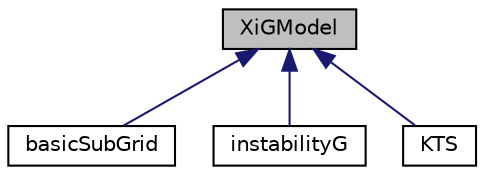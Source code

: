 digraph "XiGModel"
{
  bgcolor="transparent";
  edge [fontname="Helvetica",fontsize="10",labelfontname="Helvetica",labelfontsize="10"];
  node [fontname="Helvetica",fontsize="10",shape=record];
  Node1 [label="XiGModel",height=0.2,width=0.4,color="black", fillcolor="grey75", style="filled", fontcolor="black"];
  Node1 -> Node2 [dir="back",color="midnightblue",fontsize="10",style="solid",fontname="Helvetica"];
  Node2 [label="basicSubGrid",height=0.2,width=0.4,color="black",URL="$a00118.html",tooltip="Basic sub-grid obstacle flame-wrinking generation rate coefficient model. Details supplied by J Putto..."];
  Node1 -> Node3 [dir="back",color="midnightblue",fontsize="10",style="solid",fontname="Helvetica"];
  Node3 [label="instabilityG",height=0.2,width=0.4,color="black",URL="$a01156.html",tooltip="Flame-surface instabilityG flame-wrinking generation rate coefficient model used in XiModel..."];
  Node1 -> Node4 [dir="back",color="midnightblue",fontsize="10",style="solid",fontname="Helvetica"];
  Node4 [label="KTS",height=0.2,width=0.4,color="black",URL="$a01277.html",tooltip="Simple Kolmogorov time-scale (KTS) model for the flame-wrinling generation rate. "];
}
